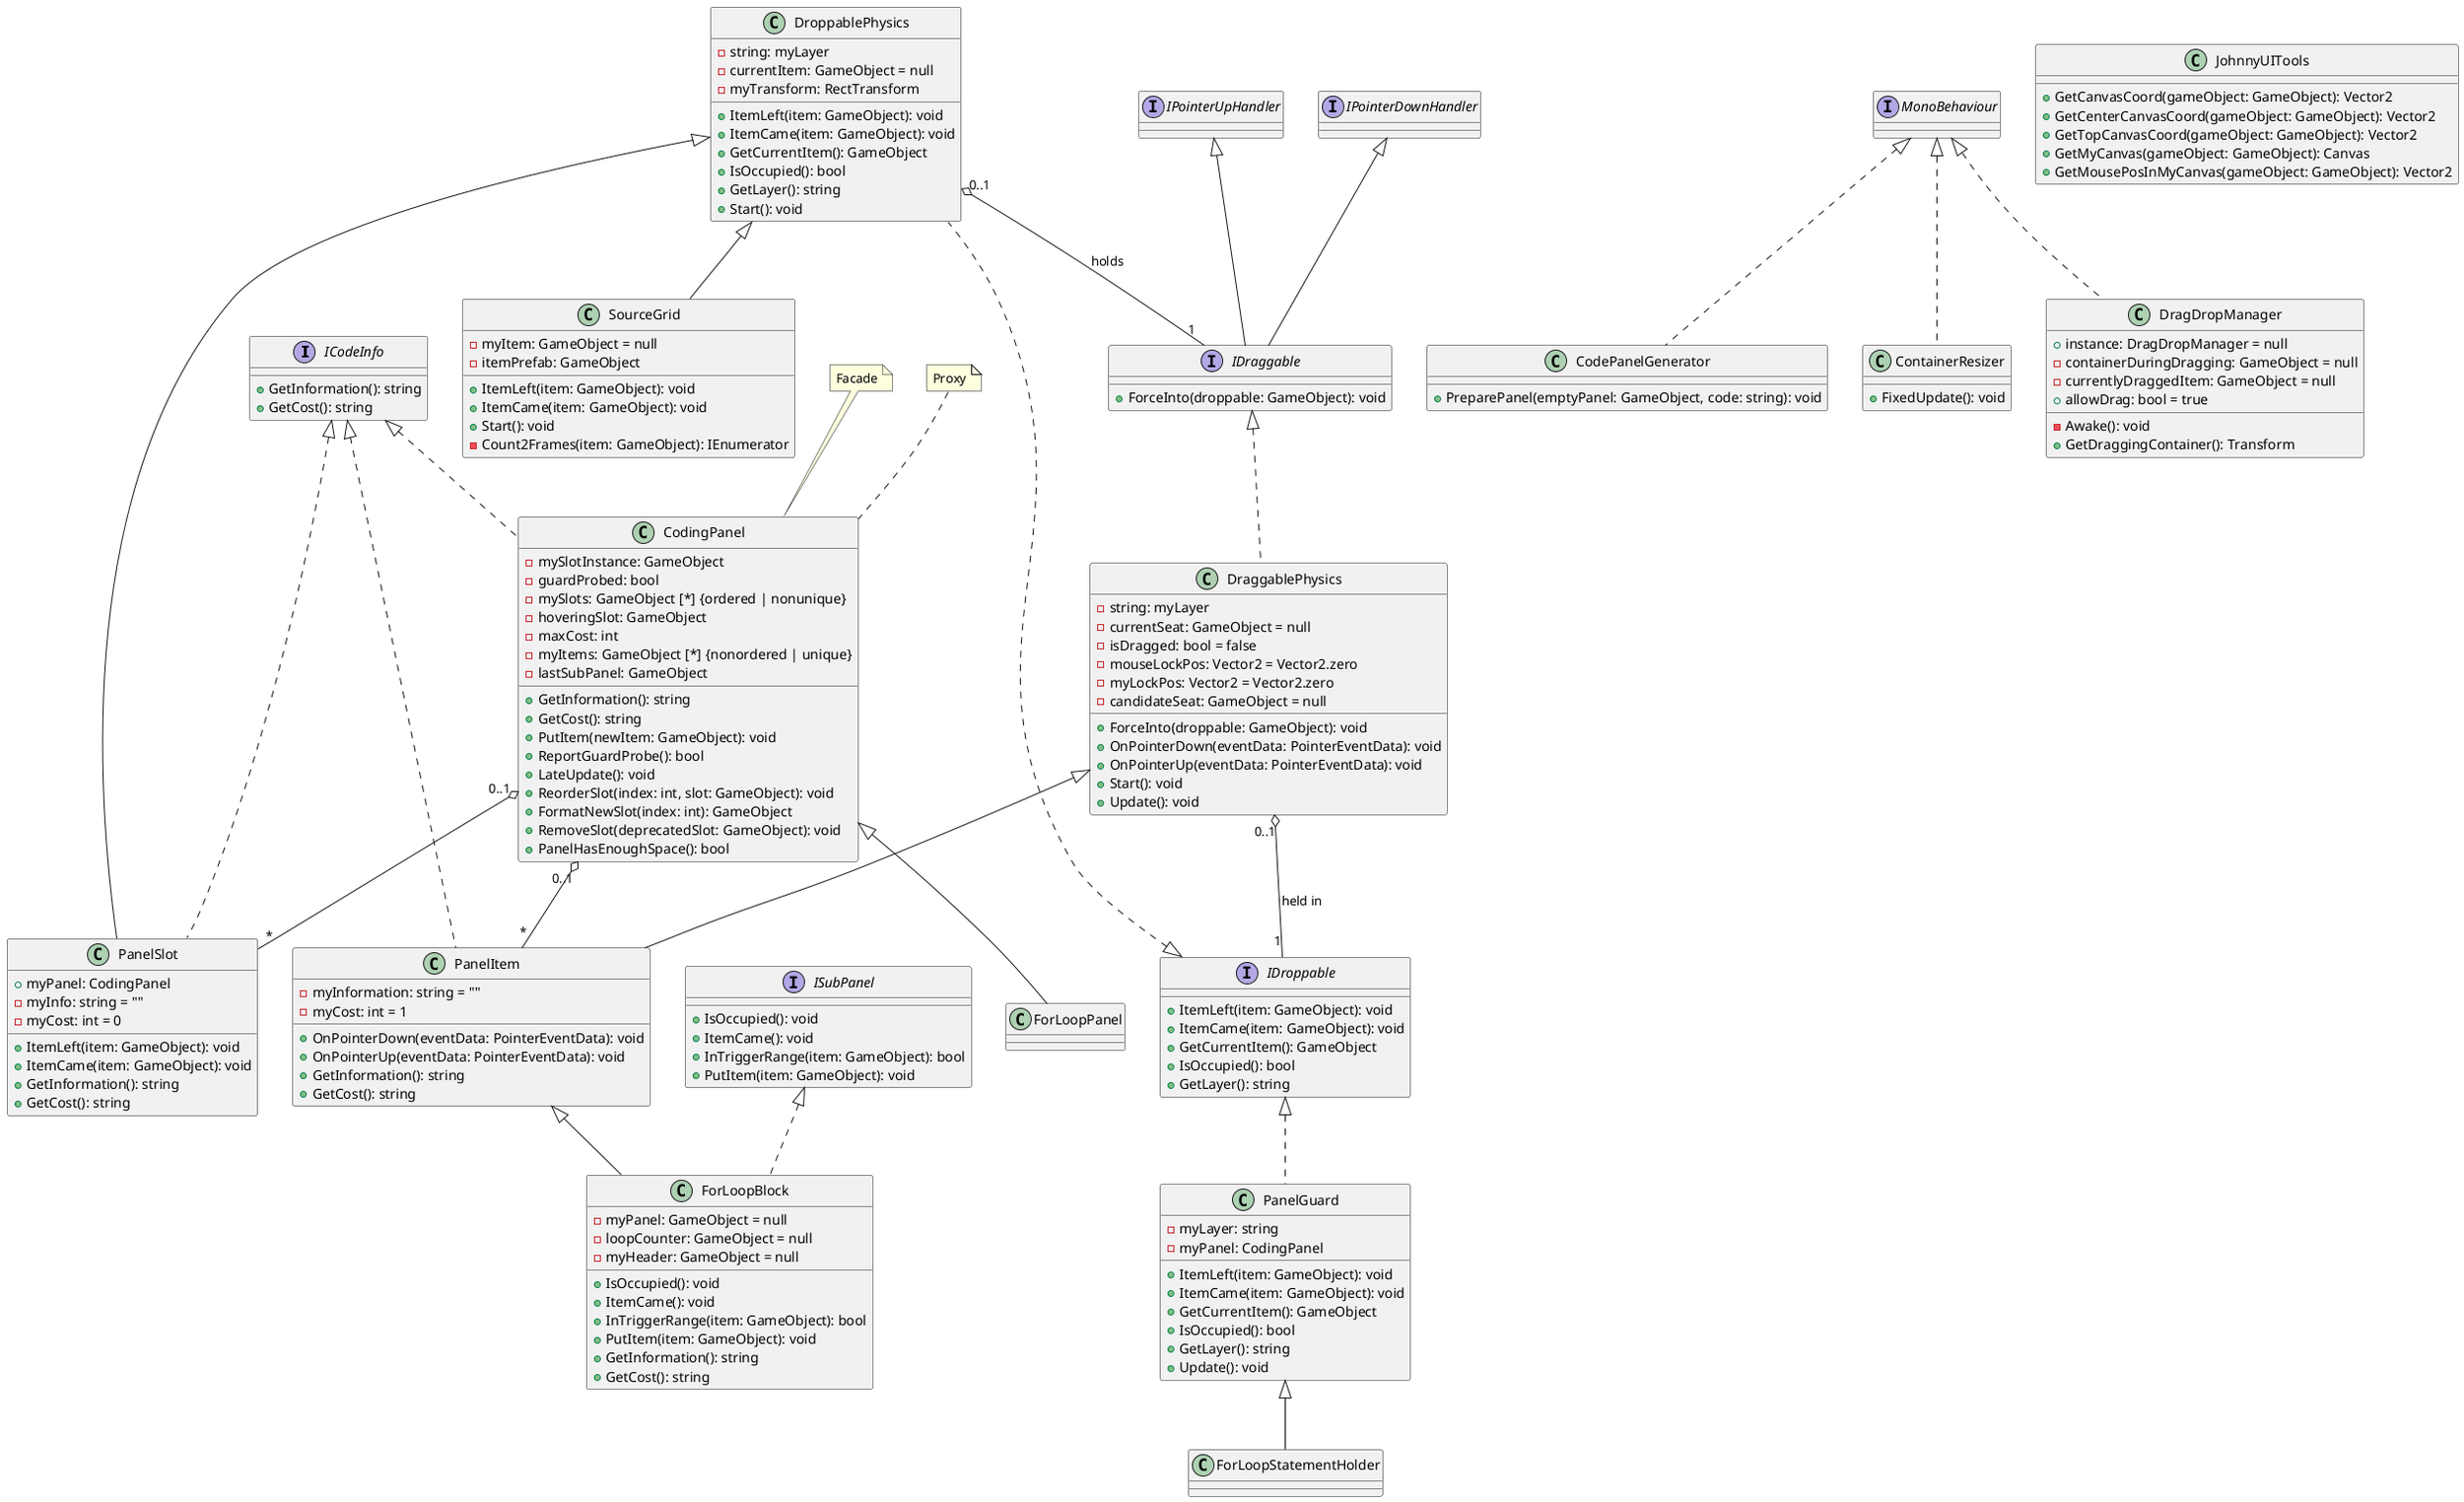 @startuml drag_drop_ui

' Interfaces

interface ICodeInfo {
    + GetInformation(): string
    + GetCost(): string
}

interface IDraggable implements IPointerDownHandler, IPointerUpHandler {
    + ForceInto(droppable: GameObject): void
}

interface IDroppable {
    + ItemLeft(item: GameObject): void
    + ItemCame(item: GameObject): void
    + GetCurrentItem(): GameObject
    + IsOccupied(): bool
    + GetLayer(): string
}

interface ISubPanel {
    + IsOccupied(): void
    + ItemCame(): void
    + InTriggerRange(item: GameObject): bool
    + PutItem(item: GameObject): void 
}

' Physical Layer

' also implements MonoBehaviour
class DraggablePhysics implements IDraggable {
    - string: myLayer
    - currentSeat: GameObject = null
    - isDragged: bool = false
    - mouseLockPos: Vector2 = Vector2.zero
    - myLockPos: Vector2 = Vector2.zero
    - candidateSeat: GameObject = null
    + ForceInto(droppable: GameObject): void
    + OnPointerDown(eventData: PointerEventData): void
    + OnPointerUp(eventData: PointerEventData): void
    + Start(): void
    + Update(): void
}
DraggablePhysics "0..1" o-- "1" IDroppable: "held in"

' also implements MonoBehaviour
class DroppablePhysics implements IDroppable {
    - string: myLayer
    - currentItem: GameObject = null
    - myTransform: RectTransform
    + ItemLeft(item: GameObject): void
    + ItemCame(item: GameObject): void
    + GetCurrentItem(): GameObject
    + IsOccupied(): bool
    + GetLayer(): string
    + Start(): void
}
DroppablePhysics "0..1" o-- "1" IDraggable: "holds"

' Coding Panel Dependencies

class PanelSlot extends DroppablePhysics implements ICodeInfo {
    + myPanel: CodingPanel
    - myInfo: string = ""
    - myCost: int = 0
    + ItemLeft(item: GameObject): void
    + ItemCame(item: GameObject): void
    + GetInformation(): string
    + GetCost(): string
}

class PanelItem extends DraggablePhysics implements ICodeInfo {
    - myInformation: string = ""
    - myCost: int = 1
    + OnPointerDown(eventData: PointerEventData): void
    + OnPointerUp(eventData: PointerEventData): void
    + GetInformation(): string
    + GetCost(): string
}

' also implements MonoBehaviour
class PanelGuard implements IDroppable {
    - myLayer: string
    - myPanel: CodingPanel
    + ItemLeft(item: GameObject): void
    + ItemCame(item: GameObject): void
    + GetCurrentItem(): GameObject
    + IsOccupied(): bool
    + GetLayer(): string
    + Update(): void
}

' Coding Panel

class SourceGrid extends DroppablePhysics {
    - myItem: GameObject = null
    - itemPrefab: GameObject
    + ItemLeft(item: GameObject): void
    + ItemCame(item: GameObject): void
    + Start(): void
    - Count2Frames(item: GameObject): IEnumerator
}

note "Facade" as n1
note "Proxy" as n2
n1 .. CodingPanel
n2 .. CodingPanel

' also implements MonoBehaviour
class CodingPanel implements ICodeInfo {
    - mySlotInstance: GameObject
    - guardProbed: bool
    - mySlots: GameObject [*] {ordered | nonunique}
    - hoveringSlot: GameObject
    - maxCost: int
    - myItems: GameObject [*] {nonordered | unique}
    - lastSubPanel: GameObject
    + GetInformation(): string
    + GetCost(): string
    + PutItem(newItem: GameObject): void
    + ReportGuardProbe(): bool
    + LateUpdate(): void
    + ReorderSlot(index: int, slot: GameObject): void
    + FormatNewSlot(index: int): GameObject
    + RemoveSlot(deprecatedSlot: GameObject): void
    + PanelHasEnoughSpace(): bool
}
CodingPanel "0..1" o-- "*" PanelSlot
CodingPanel "0..1" o-- "*" PanelItem

' For Loop Blocks

class ForLoopBlock extends PanelItem implements ISubPanel {
    - myPanel: GameObject = null
    - loopCounter: GameObject = null
    - myHeader: GameObject = null
    + IsOccupied(): void
    + ItemCame(): void
    + InTriggerRange(item: GameObject): bool
    + PutItem(item: GameObject): void 
    + GetInformation(): string
    + GetCost(): string
}

class ForLoopPanel extends CodingPanel {}

class ForLoopStatementHolder extends PanelGuard {}

' Utils / Other

class CodePanelGenerator implements MonoBehaviour {
    + PreparePanel(emptyPanel: GameObject, code: string): void
}

class ContainerResizer implements MonoBehaviour {
    + FixedUpdate(): void
}

class JohnnyUITools {
    + GetCanvasCoord(gameObject: GameObject): Vector2
    + GetCenterCanvasCoord(gameObject: GameObject): Vector2
    + GetTopCanvasCoord(gameObject: GameObject): Vector2
    + GetMyCanvas(gameObject: GameObject): Canvas
    + GetMousePosInMyCanvas(gameObject: GameObject): Vector2
}

class DragDropManager implements MonoBehaviour {
    + instance: DragDropManager = null
    - containerDuringDragging: GameObject = null
    - currentlyDraggedItem: GameObject = null
    + allowDrag: bool = true
    - Awake(): void
    + GetDraggingContainer(): Transform
}

@enduml
